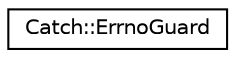 digraph "Graphical Class Hierarchy"
{
  edge [fontname="Helvetica",fontsize="10",labelfontname="Helvetica",labelfontsize="10"];
  node [fontname="Helvetica",fontsize="10",shape=record];
  rankdir="LR";
  Node0 [label="Catch::ErrnoGuard",height=0.2,width=0.4,color="black", fillcolor="white", style="filled",URL="$classCatch_1_1ErrnoGuard.html"];
}
